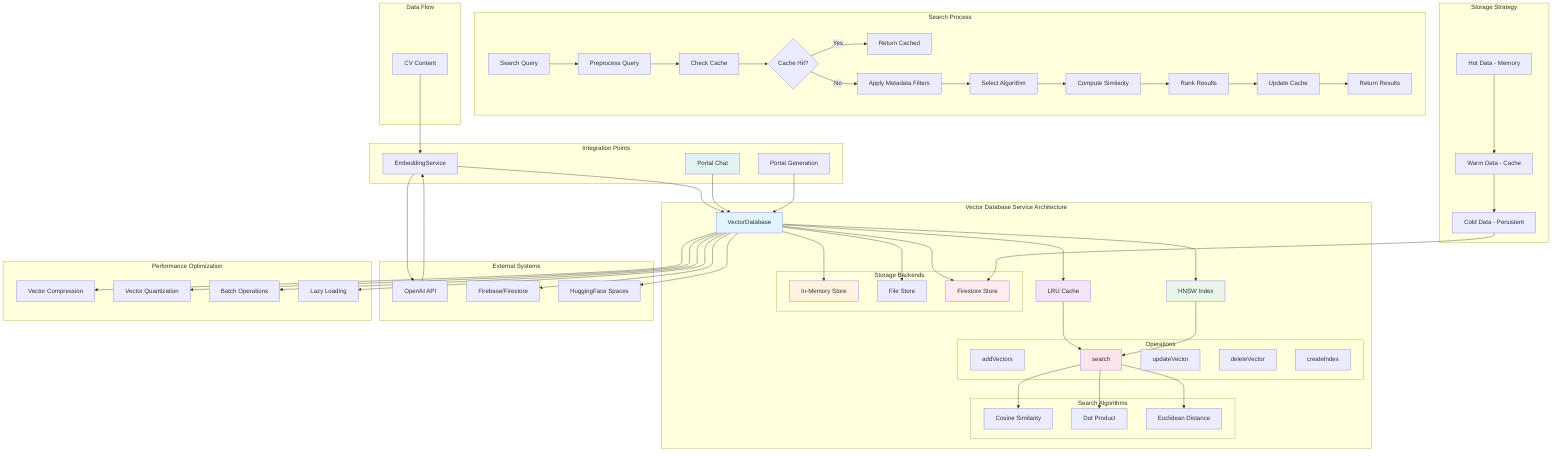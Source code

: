 graph TB
    subgraph "Vector Database Service Architecture"
        VDB[VectorDatabase]
        Cache[LRU Cache]
        Index[HNSW Index]
        
        subgraph "Storage Backends"
            Memory[In-Memory Store]
            File[File Store]
            Firestore[Firestore Store]
        end
        
        subgraph "Search Algorithms"
            Cosine[Cosine Similarity]
            DotProd[Dot Product]
            Euclidean[Euclidean Distance]
        end
        
        subgraph "Operations"
            Add[addVectors]
            Search[search]
            Update[updateVector]
            Delete[deleteVector]
            CreateIdx[createIndex]
        end
    end
    
    subgraph "Integration Points"
        EmbedSvc[EmbeddingService]
        PortalChat[Portal Chat]
        PortalGen[Portal Generation]
    end
    
    subgraph "External Systems"
        OpenAI[OpenAI API]
        Firebase[Firebase/Firestore]
        HuggingFace[HuggingFace Spaces]
    end
    
    subgraph "Data Flow"
        CV[CV Content] --> EmbedSvc
        EmbedSvc --> OpenAI
        OpenAI --> EmbedSvc
        EmbedSvc --> VDB
        
        VDB --> Memory
        VDB --> File
        VDB --> Firestore
        
        VDB --> Cache
        VDB --> Index
        
        Cache --> Search
        Index --> Search
        
        Search --> Cosine
        Search --> DotProd
        Search --> Euclidean
        
        PortalChat --> VDB
        PortalGen --> VDB
        
        VDB --> HuggingFace
        VDB --> Firebase
    end
    
    subgraph "Search Process"
        Query[Search Query] --> PreProcess[Preprocess Query]
        PreProcess --> CheckCache[Check Cache]
        CheckCache --> CacheHit{Cache Hit?}
        CacheHit -->|Yes| ReturnCached[Return Cached]
        CacheHit -->|No| ApplyFilters[Apply Metadata Filters]
        ApplyFilters --> SelectAlgo[Select Algorithm]
        SelectAlgo --> ComputeSim[Compute Similarity]
        ComputeSim --> RankResults[Rank Results]
        RankResults --> UpdateCache[Update Cache]
        UpdateCache --> ReturnResults[Return Results]
    end
    
    subgraph "Storage Strategy"
        HotData[Hot Data - Memory]
        WarmData[Warm Data - Cache]
        ColdData[Cold Data - Persistent]
        
        HotData --> WarmData
        WarmData --> ColdData
        ColdData --> Firestore
    end
    
    subgraph "Performance Optimization"
        Compression[Vector Compression]
        Quantization[Vector Quantization]
        BatchOps[Batch Operations]
        LazyLoad[Lazy Loading]
        
        VDB --> Compression
        VDB --> Quantization
        VDB --> BatchOps
        VDB --> LazyLoad
    end

    style VDB fill:#e1f5fe
    style Cache fill:#f3e5f5
    style Index fill:#e8f5e8
    style Memory fill:#fff3e0
    style Firestore fill:#ffebee
    style PortalChat fill:#e0f2f1
    style Search fill:#fce4ec